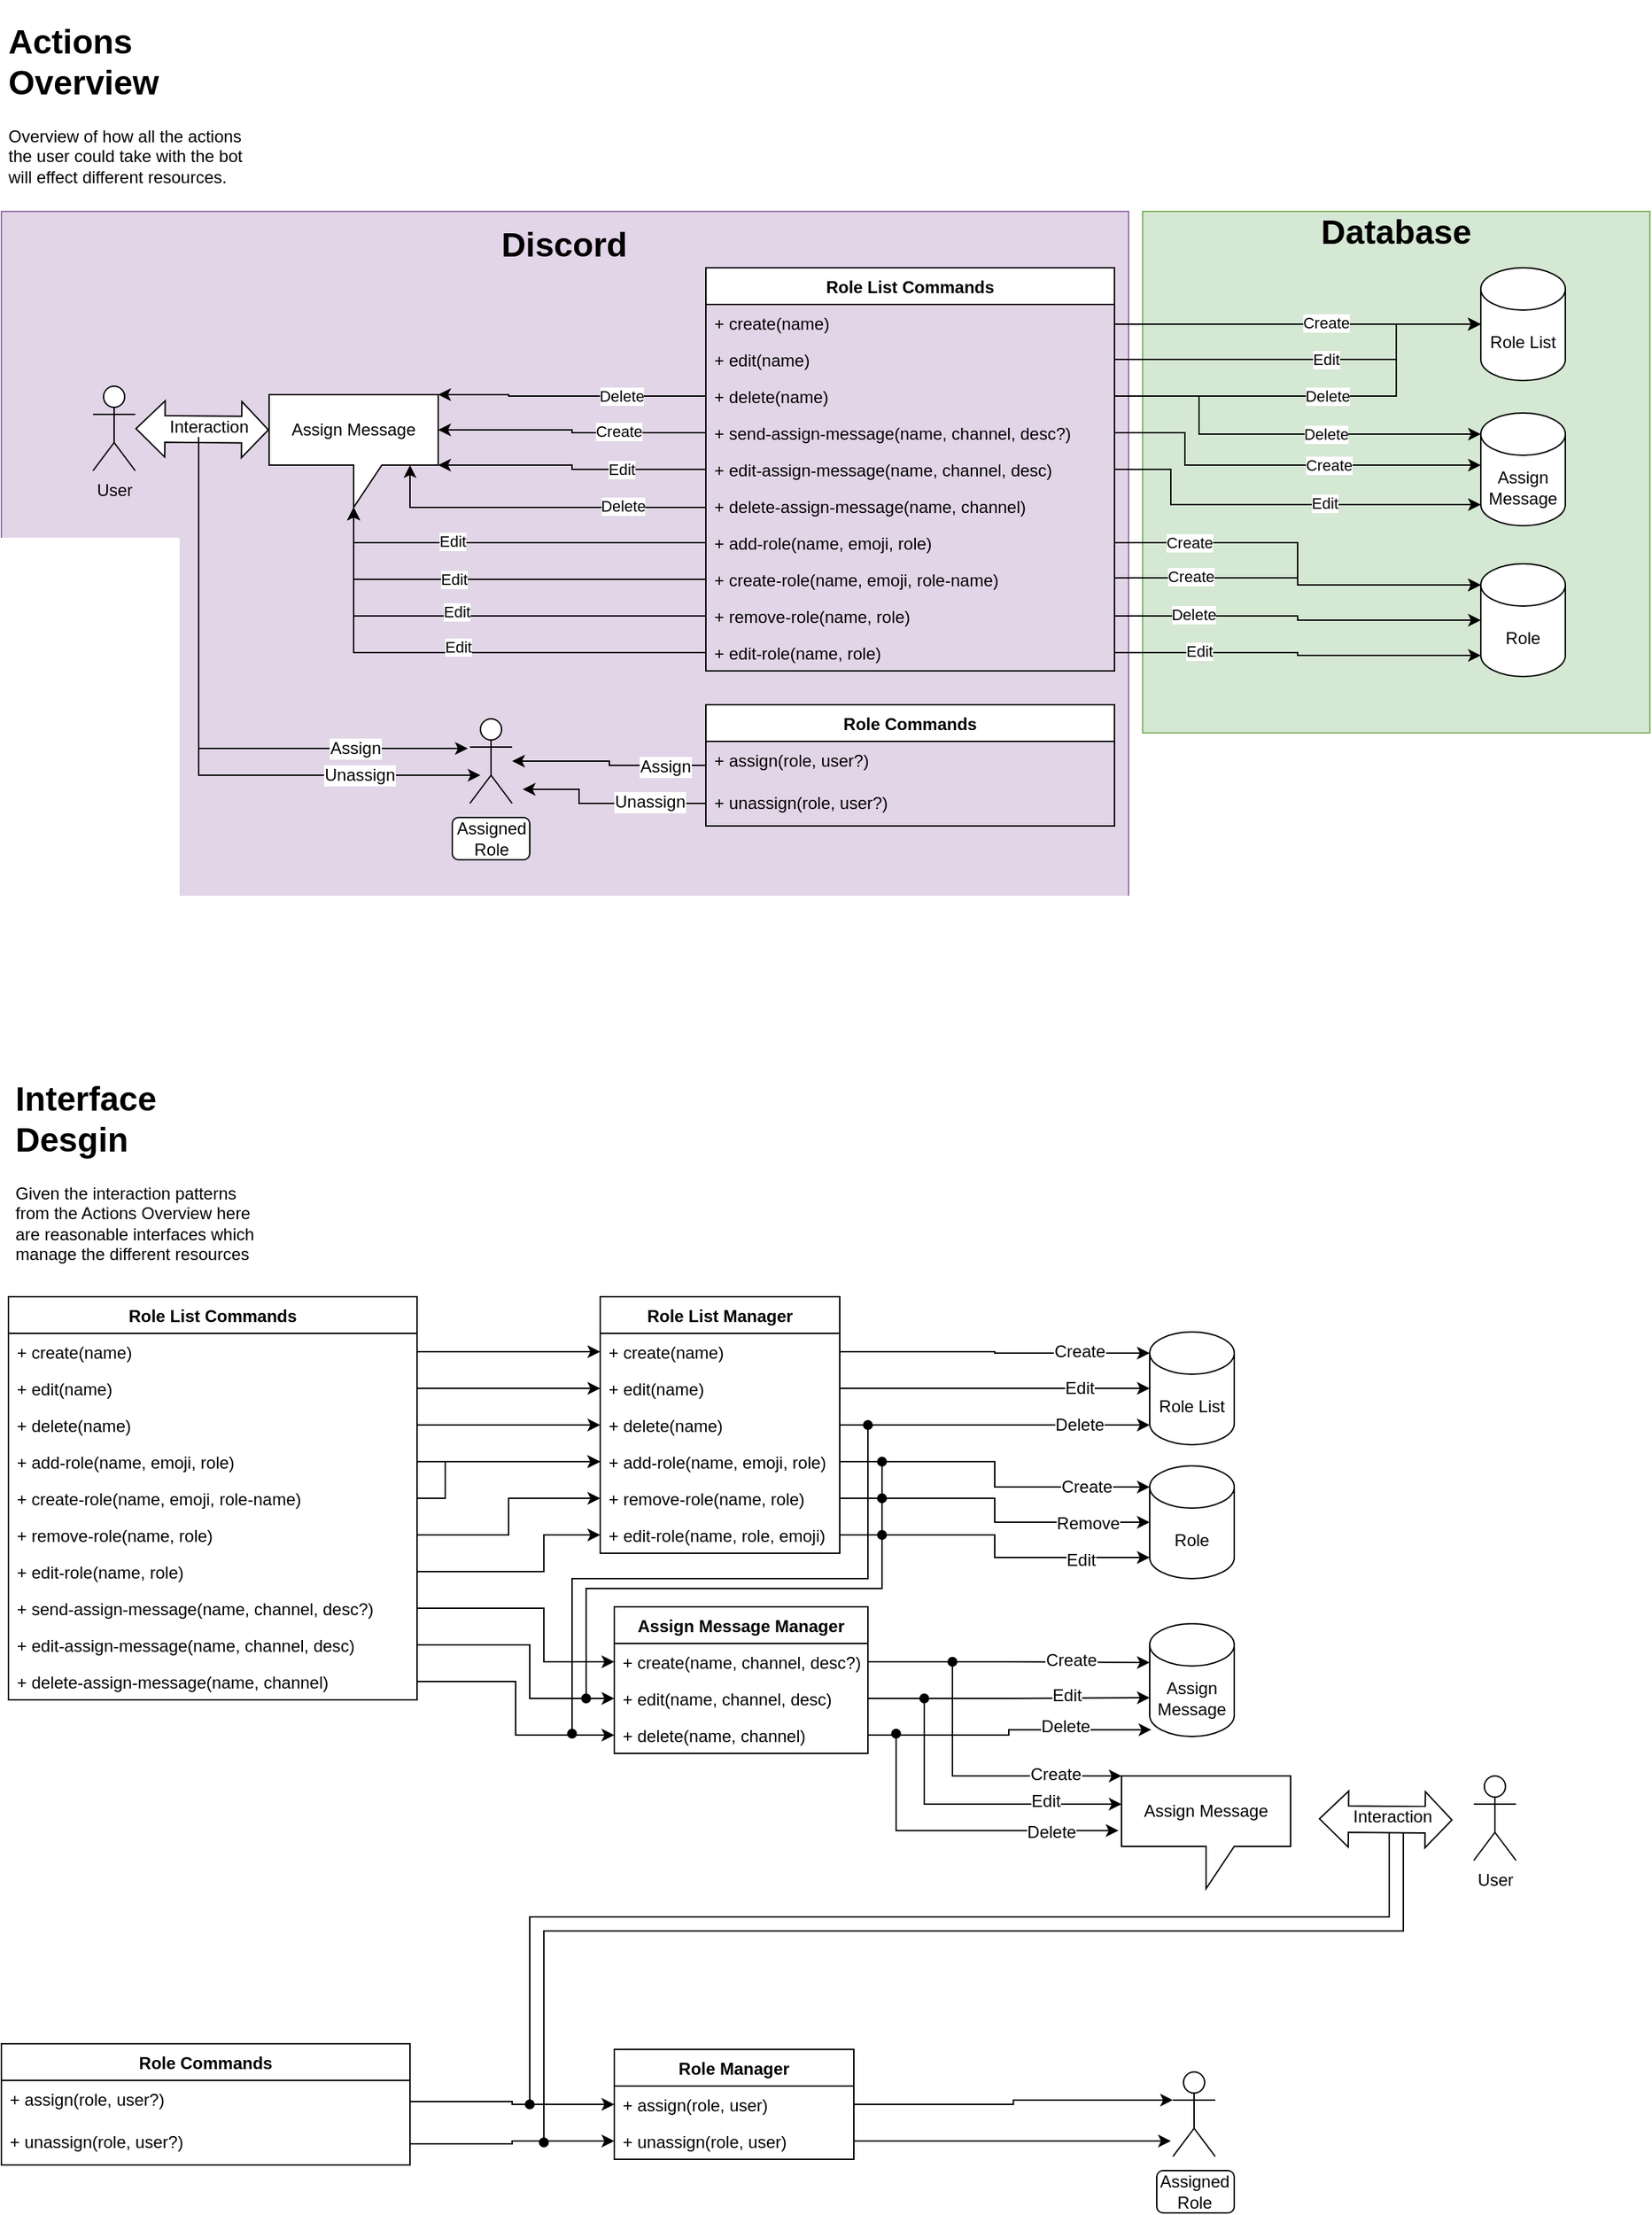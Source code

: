 <mxfile version="20.2.3" type="device"><diagram id="IXCBbU451nt1URMcGgM3" name="Page-1"><mxGraphModel dx="4022" dy="1711" grid="1" gridSize="10" guides="1" tooltips="1" connect="1" arrows="1" fold="1" page="1" pageScale="1" pageWidth="850" pageHeight="1100" math="0" shadow="0"><root><mxCell id="0"/><mxCell id="1" parent="0"/><mxCell id="54Q8mMciVxl66qFxXe4z-66" value="" style="rounded=0;whiteSpace=wrap;html=1;fillColor=#e1d5e7;strokeColor=#9673a6;connectable=0;allowArrows=0;editable=0;" vertex="1" parent="1"><mxGeometry x="-470" y="440" width="800" height="500" as="geometry"/></mxCell><mxCell id="54Q8mMciVxl66qFxXe4z-69" value="" style="group" vertex="1" connectable="0" parent="1"><mxGeometry x="340" y="440" width="360" height="370" as="geometry"/></mxCell><mxCell id="54Q8mMciVxl66qFxXe4z-70" value="" style="rounded=0;whiteSpace=wrap;html=1;fillColor=#d5e8d4;strokeColor=#82b366;" vertex="1" parent="54Q8mMciVxl66qFxXe4z-69"><mxGeometry width="360" height="370" as="geometry"/></mxCell><mxCell id="54Q8mMciVxl66qFxXe4z-71" value="Database" style="text;html=1;strokeColor=none;fillColor=none;align=center;verticalAlign=middle;whiteSpace=wrap;rounded=0;fontStyle=1;fontSize=24;" vertex="1" parent="54Q8mMciVxl66qFxXe4z-69"><mxGeometry x="150" width="60" height="29.211" as="geometry"/></mxCell><mxCell id="54Q8mMciVxl66qFxXe4z-2" value="Role List Commands" style="swimlane;fontStyle=1;align=center;verticalAlign=top;childLayout=stackLayout;horizontal=1;startSize=26;horizontalStack=0;resizeParent=1;resizeParentMax=0;resizeLast=0;collapsible=1;marginBottom=0;" vertex="1" parent="1"><mxGeometry x="30" y="480" width="290" height="286" as="geometry"><mxRectangle x="170" y="490" width="90" height="30" as="alternateBounds"/></mxGeometry></mxCell><mxCell id="54Q8mMciVxl66qFxXe4z-5" value="+ create(name)" style="text;strokeColor=none;fillColor=none;align=left;verticalAlign=top;spacingLeft=4;spacingRight=4;overflow=hidden;rotatable=0;points=[[0,0.5],[1,0.5]];portConstraint=eastwest;" vertex="1" parent="54Q8mMciVxl66qFxXe4z-2"><mxGeometry y="26" width="290" height="26" as="geometry"/></mxCell><mxCell id="54Q8mMciVxl66qFxXe4z-6" value="+ edit(name)" style="text;strokeColor=none;fillColor=none;align=left;verticalAlign=top;spacingLeft=4;spacingRight=4;overflow=hidden;rotatable=0;points=[[0,0.5],[1,0.5]];portConstraint=eastwest;" vertex="1" parent="54Q8mMciVxl66qFxXe4z-2"><mxGeometry y="52" width="290" height="26" as="geometry"/></mxCell><mxCell id="54Q8mMciVxl66qFxXe4z-7" value="+ delete(name)" style="text;strokeColor=none;fillColor=none;align=left;verticalAlign=top;spacingLeft=4;spacingRight=4;overflow=hidden;rotatable=0;points=[[0,0.5],[1,0.5]];portConstraint=eastwest;" vertex="1" parent="54Q8mMciVxl66qFxXe4z-2"><mxGeometry y="78" width="290" height="26" as="geometry"/></mxCell><mxCell id="54Q8mMciVxl66qFxXe4z-8" value="+ send-assign-message(name, channel, desc?)" style="text;strokeColor=none;fillColor=none;align=left;verticalAlign=top;spacingLeft=4;spacingRight=4;overflow=hidden;rotatable=0;points=[[0,0.5],[1,0.5]];portConstraint=eastwest;" vertex="1" parent="54Q8mMciVxl66qFxXe4z-2"><mxGeometry y="104" width="290" height="26" as="geometry"/></mxCell><mxCell id="54Q8mMciVxl66qFxXe4z-9" value="+ edit-assign-message(name, channel, desc)" style="text;strokeColor=none;fillColor=none;align=left;verticalAlign=top;spacingLeft=4;spacingRight=4;overflow=hidden;rotatable=0;points=[[0,0.5],[1,0.5]];portConstraint=eastwest;" vertex="1" parent="54Q8mMciVxl66qFxXe4z-2"><mxGeometry y="130" width="290" height="26" as="geometry"/></mxCell><mxCell id="54Q8mMciVxl66qFxXe4z-10" value="+ delete-assign-message(name, channel)" style="text;strokeColor=none;fillColor=none;align=left;verticalAlign=top;spacingLeft=4;spacingRight=4;overflow=hidden;rotatable=0;points=[[0,0.5],[1,0.5]];portConstraint=eastwest;" vertex="1" parent="54Q8mMciVxl66qFxXe4z-2"><mxGeometry y="156" width="290" height="26" as="geometry"/></mxCell><mxCell id="54Q8mMciVxl66qFxXe4z-11" value="+ add-role(name, emoji, role)" style="text;strokeColor=none;fillColor=none;align=left;verticalAlign=top;spacingLeft=4;spacingRight=4;overflow=hidden;rotatable=0;points=[[0,0.5],[1,0.5]];portConstraint=eastwest;" vertex="1" parent="54Q8mMciVxl66qFxXe4z-2"><mxGeometry y="182" width="290" height="26" as="geometry"/></mxCell><mxCell id="54Q8mMciVxl66qFxXe4z-12" value="+ create-role(name, emoji, role-name)" style="text;strokeColor=none;fillColor=none;align=left;verticalAlign=top;spacingLeft=4;spacingRight=4;overflow=hidden;rotatable=0;points=[[0,0.5],[1,0.5]];portConstraint=eastwest;" vertex="1" parent="54Q8mMciVxl66qFxXe4z-2"><mxGeometry y="208" width="290" height="26" as="geometry"/></mxCell><mxCell id="54Q8mMciVxl66qFxXe4z-13" value="+ remove-role(name, role)" style="text;strokeColor=none;fillColor=none;align=left;verticalAlign=top;spacingLeft=4;spacingRight=4;overflow=hidden;rotatable=0;points=[[0,0.5],[1,0.5]];portConstraint=eastwest;" vertex="1" parent="54Q8mMciVxl66qFxXe4z-2"><mxGeometry y="234" width="290" height="26" as="geometry"/></mxCell><mxCell id="54Q8mMciVxl66qFxXe4z-14" value="+ edit-role(name, role)" style="text;strokeColor=none;fillColor=none;align=left;verticalAlign=top;spacingLeft=4;spacingRight=4;overflow=hidden;rotatable=0;points=[[0,0.5],[1,0.5]];portConstraint=eastwest;" vertex="1" parent="54Q8mMciVxl66qFxXe4z-2"><mxGeometry y="260" width="290" height="26" as="geometry"/></mxCell><mxCell id="54Q8mMciVxl66qFxXe4z-15" style="rounded=0;orthogonalLoop=1;jettySize=auto;html=1;entryX=0;entryY=0.5;entryDx=0;entryDy=0;edgeStyle=elbowEdgeStyle;entryPerimeter=0;" edge="1" parent="1" source="54Q8mMciVxl66qFxXe4z-5" target="54Q8mMciVxl66qFxXe4z-19"><mxGeometry relative="1" as="geometry"><mxPoint x="590" y="525" as="targetPoint"/><Array as="points"><mxPoint x="450" y="520"/></Array></mxGeometry></mxCell><mxCell id="54Q8mMciVxl66qFxXe4z-16" value="Create" style="edgeLabel;html=1;align=center;verticalAlign=middle;resizable=0;points=[];" vertex="1" connectable="0" parent="54Q8mMciVxl66qFxXe4z-15"><mxGeometry x="0.159" y="-1" relative="1" as="geometry"><mxPoint x="-1" y="-2" as="offset"/></mxGeometry></mxCell><mxCell id="54Q8mMciVxl66qFxXe4z-17" style="edgeStyle=elbowEdgeStyle;rounded=0;orthogonalLoop=1;jettySize=auto;html=1;entryX=0;entryY=0.5;entryDx=0;entryDy=0;entryPerimeter=0;" edge="1" parent="1" source="54Q8mMciVxl66qFxXe4z-6" target="54Q8mMciVxl66qFxXe4z-19"><mxGeometry relative="1" as="geometry"><mxPoint x="590" y="525" as="targetPoint"/><Array as="points"><mxPoint x="520" y="530"/></Array></mxGeometry></mxCell><mxCell id="54Q8mMciVxl66qFxXe4z-18" value="Edit" style="edgeLabel;html=1;align=center;verticalAlign=middle;resizable=0;points=[];" vertex="1" connectable="0" parent="54Q8mMciVxl66qFxXe4z-17"><mxGeometry x="-0.036" y="3" relative="1" as="geometry"><mxPoint x="12" y="3" as="offset"/></mxGeometry></mxCell><mxCell id="54Q8mMciVxl66qFxXe4z-19" value="Role List" style="shape=cylinder3;whiteSpace=wrap;html=1;boundedLbl=1;backgroundOutline=1;size=15;" vertex="1" parent="1"><mxGeometry x="580" y="480" width="60" height="80" as="geometry"/></mxCell><mxCell id="54Q8mMciVxl66qFxXe4z-20" style="edgeStyle=elbowEdgeStyle;rounded=0;orthogonalLoop=1;jettySize=auto;html=1;entryX=0;entryY=0.5;entryDx=0;entryDy=0;entryPerimeter=0;" edge="1" parent="1" source="54Q8mMciVxl66qFxXe4z-7" target="54Q8mMciVxl66qFxXe4z-19"><mxGeometry relative="1" as="geometry"><Array as="points"><mxPoint x="520" y="550"/></Array></mxGeometry></mxCell><mxCell id="54Q8mMciVxl66qFxXe4z-22" value="Assign Message" style="shape=callout;whiteSpace=wrap;html=1;perimeter=calloutPerimeter;" vertex="1" parent="1"><mxGeometry x="-280" y="570" width="120" height="80" as="geometry"/></mxCell><mxCell id="54Q8mMciVxl66qFxXe4z-23" value="Assign Message" style="shape=cylinder3;whiteSpace=wrap;html=1;boundedLbl=1;backgroundOutline=1;size=15;" vertex="1" parent="1"><mxGeometry x="580" y="583" width="60" height="80" as="geometry"/></mxCell><mxCell id="54Q8mMciVxl66qFxXe4z-31" style="edgeStyle=elbowEdgeStyle;rounded=0;orthogonalLoop=1;jettySize=auto;html=1;entryX=0;entryY=0;entryDx=0;entryDy=15;entryPerimeter=0;" edge="1" parent="1" source="54Q8mMciVxl66qFxXe4z-7" target="54Q8mMciVxl66qFxXe4z-23"><mxGeometry relative="1" as="geometry"><mxPoint x="480" y="620" as="targetPoint"/><Array as="points"><mxPoint x="380" y="610"/><mxPoint x="380" y="590"/></Array></mxGeometry></mxCell><mxCell id="54Q8mMciVxl66qFxXe4z-36" value="Delete" style="edgeLabel;html=1;align=center;verticalAlign=middle;resizable=0;points=[];" vertex="1" connectable="0" parent="54Q8mMciVxl66qFxXe4z-31"><mxGeometry x="-0.628" y="1" relative="1" as="geometry"><mxPoint x="97" y="1" as="offset"/></mxGeometry></mxCell><mxCell id="54Q8mMciVxl66qFxXe4z-37" value="Delete" style="edgeLabel;html=1;align=center;verticalAlign=middle;resizable=0;points=[];" vertex="1" connectable="0" parent="54Q8mMciVxl66qFxXe4z-31"><mxGeometry x="0.316" relative="1" as="geometry"><mxPoint x="-12" as="offset"/></mxGeometry></mxCell><mxCell id="54Q8mMciVxl66qFxXe4z-34" style="edgeStyle=elbowEdgeStyle;rounded=0;orthogonalLoop=1;jettySize=auto;html=1;entryX=1;entryY=0;entryDx=0;entryDy=0;entryPerimeter=0;" edge="1" parent="1" source="54Q8mMciVxl66qFxXe4z-7" target="54Q8mMciVxl66qFxXe4z-22"><mxGeometry relative="1" as="geometry"><Array as="points"><mxPoint x="-110" y="571"/></Array></mxGeometry></mxCell><mxCell id="54Q8mMciVxl66qFxXe4z-35" value="Delete" style="edgeLabel;html=1;align=center;verticalAlign=middle;resizable=0;points=[];" vertex="1" connectable="0" parent="54Q8mMciVxl66qFxXe4z-34"><mxGeometry x="-0.489" y="1" relative="1" as="geometry"><mxPoint x="-11" y="-1" as="offset"/></mxGeometry></mxCell><mxCell id="54Q8mMciVxl66qFxXe4z-38" style="edgeStyle=elbowEdgeStyle;rounded=0;orthogonalLoop=1;jettySize=auto;html=1;" edge="1" parent="1" source="54Q8mMciVxl66qFxXe4z-8" target="54Q8mMciVxl66qFxXe4z-23"><mxGeometry relative="1" as="geometry"><Array as="points"><mxPoint x="370" y="620"/><mxPoint x="350" y="623"/><mxPoint x="350" y="630"/><mxPoint x="470" y="600"/></Array></mxGeometry></mxCell><mxCell id="54Q8mMciVxl66qFxXe4z-39" value="Create" style="edgeLabel;html=1;align=center;verticalAlign=middle;resizable=0;points=[];" vertex="1" connectable="0" parent="54Q8mMciVxl66qFxXe4z-38"><mxGeometry x="0.238" relative="1" as="geometry"><mxPoint as="offset"/></mxGeometry></mxCell><mxCell id="54Q8mMciVxl66qFxXe4z-40" style="edgeStyle=elbowEdgeStyle;rounded=0;orthogonalLoop=1;jettySize=auto;html=1;entryX=0;entryY=0;entryDx=120;entryDy=25;entryPerimeter=0;" edge="1" parent="1" source="54Q8mMciVxl66qFxXe4z-8" target="54Q8mMciVxl66qFxXe4z-22"><mxGeometry relative="1" as="geometry"/></mxCell><mxCell id="54Q8mMciVxl66qFxXe4z-41" value="Create" style="edgeLabel;html=1;align=center;verticalAlign=middle;resizable=0;points=[];" vertex="1" connectable="0" parent="54Q8mMciVxl66qFxXe4z-40"><mxGeometry x="-0.356" y="-1" relative="1" as="geometry"><mxPoint as="offset"/></mxGeometry></mxCell><mxCell id="54Q8mMciVxl66qFxXe4z-42" style="edgeStyle=elbowEdgeStyle;rounded=0;orthogonalLoop=1;jettySize=auto;html=1;entryX=0;entryY=0;entryDx=120;entryDy=50;entryPerimeter=0;" edge="1" parent="1" source="54Q8mMciVxl66qFxXe4z-9" target="54Q8mMciVxl66qFxXe4z-22"><mxGeometry relative="1" as="geometry"/></mxCell><mxCell id="54Q8mMciVxl66qFxXe4z-43" value="Edit" style="edgeLabel;html=1;align=center;verticalAlign=middle;resizable=0;points=[];" vertex="1" connectable="0" parent="54Q8mMciVxl66qFxXe4z-42"><mxGeometry x="-0.377" relative="1" as="geometry"><mxPoint as="offset"/></mxGeometry></mxCell><mxCell id="54Q8mMciVxl66qFxXe4z-44" style="edgeStyle=elbowEdgeStyle;rounded=0;orthogonalLoop=1;jettySize=auto;html=1;entryX=0;entryY=1;entryDx=0;entryDy=-15;entryPerimeter=0;" edge="1" parent="1" source="54Q8mMciVxl66qFxXe4z-9" target="54Q8mMciVxl66qFxXe4z-23"><mxGeometry relative="1" as="geometry"><Array as="points"><mxPoint x="360" y="650"/><mxPoint x="340" y="640"/></Array></mxGeometry></mxCell><mxCell id="54Q8mMciVxl66qFxXe4z-45" value="Edit" style="edgeLabel;html=1;align=center;verticalAlign=middle;resizable=0;points=[];" vertex="1" connectable="0" parent="54Q8mMciVxl66qFxXe4z-44"><mxGeometry x="0.221" y="1" relative="1" as="geometry"><mxPoint as="offset"/></mxGeometry></mxCell><mxCell id="54Q8mMciVxl66qFxXe4z-46" style="edgeStyle=elbowEdgeStyle;rounded=0;orthogonalLoop=1;jettySize=auto;html=1;" edge="1" parent="1" source="54Q8mMciVxl66qFxXe4z-10"><mxGeometry relative="1" as="geometry"><mxPoint x="-180" y="620" as="targetPoint"/><Array as="points"><mxPoint x="-180" y="650"/><mxPoint x="-180" y="640"/></Array></mxGeometry></mxCell><mxCell id="54Q8mMciVxl66qFxXe4z-47" value="Delete" style="edgeLabel;html=1;align=center;verticalAlign=middle;resizable=0;points=[];" vertex="1" connectable="0" parent="54Q8mMciVxl66qFxXe4z-46"><mxGeometry x="-0.088" y="1" relative="1" as="geometry"><mxPoint x="50" y="-2" as="offset"/></mxGeometry></mxCell><mxCell id="54Q8mMciVxl66qFxXe4z-48" value="Role" style="shape=cylinder3;whiteSpace=wrap;html=1;boundedLbl=1;backgroundOutline=1;size=15;" vertex="1" parent="1"><mxGeometry x="580" y="690" width="60" height="80" as="geometry"/></mxCell><mxCell id="54Q8mMciVxl66qFxXe4z-49" style="edgeStyle=elbowEdgeStyle;rounded=0;orthogonalLoop=1;jettySize=auto;html=1;entryX=0;entryY=0;entryDx=0;entryDy=15;entryPerimeter=0;" edge="1" parent="1" source="54Q8mMciVxl66qFxXe4z-11" target="54Q8mMciVxl66qFxXe4z-48"><mxGeometry relative="1" as="geometry"/></mxCell><mxCell id="54Q8mMciVxl66qFxXe4z-54" value="Create" style="edgeLabel;html=1;align=center;verticalAlign=middle;resizable=0;points=[];" vertex="1" connectable="0" parent="54Q8mMciVxl66qFxXe4z-49"><mxGeometry x="-0.634" relative="1" as="geometry"><mxPoint as="offset"/></mxGeometry></mxCell><mxCell id="54Q8mMciVxl66qFxXe4z-51" style="edgeStyle=elbowEdgeStyle;rounded=0;orthogonalLoop=1;jettySize=auto;html=1;entryX=0;entryY=0;entryDx=60;entryDy=80;entryPerimeter=0;" edge="1" parent="1" source="54Q8mMciVxl66qFxXe4z-11" target="54Q8mMciVxl66qFxXe4z-22"><mxGeometry relative="1" as="geometry"><Array as="points"><mxPoint x="-220" y="675"/></Array></mxGeometry></mxCell><mxCell id="54Q8mMciVxl66qFxXe4z-52" value="Edit" style="edgeLabel;html=1;align=center;verticalAlign=middle;resizable=0;points=[];" vertex="1" connectable="0" parent="54Q8mMciVxl66qFxXe4z-51"><mxGeometry x="-0.498" y="-1" relative="1" as="geometry"><mxPoint x="-111" as="offset"/></mxGeometry></mxCell><mxCell id="54Q8mMciVxl66qFxXe4z-53" style="edgeStyle=elbowEdgeStyle;rounded=0;orthogonalLoop=1;jettySize=auto;html=1;entryX=0;entryY=0;entryDx=0;entryDy=15;entryPerimeter=0;" edge="1" parent="1" source="54Q8mMciVxl66qFxXe4z-12" target="54Q8mMciVxl66qFxXe4z-48"><mxGeometry relative="1" as="geometry"><Array as="points"><mxPoint x="450" y="700"/><mxPoint x="470" y="705"/></Array></mxGeometry></mxCell><mxCell id="54Q8mMciVxl66qFxXe4z-55" value="Create" style="edgeLabel;html=1;align=center;verticalAlign=middle;resizable=0;points=[];" vertex="1" connectable="0" parent="54Q8mMciVxl66qFxXe4z-53"><mxGeometry x="-0.593" y="1" relative="1" as="geometry"><mxPoint as="offset"/></mxGeometry></mxCell><mxCell id="54Q8mMciVxl66qFxXe4z-56" style="edgeStyle=elbowEdgeStyle;rounded=0;orthogonalLoop=1;jettySize=auto;html=1;" edge="1" parent="1" source="54Q8mMciVxl66qFxXe4z-12"><mxGeometry relative="1" as="geometry"><mxPoint x="-220" y="650" as="targetPoint"/><Array as="points"><mxPoint x="-220" y="680"/></Array></mxGeometry></mxCell><mxCell id="54Q8mMciVxl66qFxXe4z-57" value="Edit" style="edgeLabel;html=1;align=center;verticalAlign=middle;resizable=0;points=[];" vertex="1" connectable="0" parent="54Q8mMciVxl66qFxXe4z-56"><mxGeometry x="0.189" relative="1" as="geometry"><mxPoint as="offset"/></mxGeometry></mxCell><mxCell id="54Q8mMciVxl66qFxXe4z-58" style="edgeStyle=elbowEdgeStyle;rounded=0;orthogonalLoop=1;jettySize=auto;html=1;" edge="1" parent="1" source="54Q8mMciVxl66qFxXe4z-13"><mxGeometry relative="1" as="geometry"><mxPoint x="-220" y="650" as="targetPoint"/><Array as="points"><mxPoint x="-220" y="690"/></Array></mxGeometry></mxCell><mxCell id="54Q8mMciVxl66qFxXe4z-59" value="Edit" style="edgeLabel;html=1;align=center;verticalAlign=middle;resizable=0;points=[];" vertex="1" connectable="0" parent="54Q8mMciVxl66qFxXe4z-58"><mxGeometry x="0.083" y="-3" relative="1" as="geometry"><mxPoint as="offset"/></mxGeometry></mxCell><mxCell id="54Q8mMciVxl66qFxXe4z-60" style="edgeStyle=elbowEdgeStyle;rounded=0;orthogonalLoop=1;jettySize=auto;html=1;" edge="1" parent="1" source="54Q8mMciVxl66qFxXe4z-13" target="54Q8mMciVxl66qFxXe4z-48"><mxGeometry relative="1" as="geometry"/></mxCell><mxCell id="54Q8mMciVxl66qFxXe4z-61" value="Delete" style="edgeLabel;html=1;align=center;verticalAlign=middle;resizable=0;points=[];" vertex="1" connectable="0" parent="54Q8mMciVxl66qFxXe4z-60"><mxGeometry x="-0.574" y="1" relative="1" as="geometry"><mxPoint as="offset"/></mxGeometry></mxCell><mxCell id="54Q8mMciVxl66qFxXe4z-62" style="edgeStyle=elbowEdgeStyle;rounded=0;orthogonalLoop=1;jettySize=auto;html=1;entryX=0;entryY=1;entryDx=0;entryDy=-15;entryPerimeter=0;" edge="1" parent="1" source="54Q8mMciVxl66qFxXe4z-14" target="54Q8mMciVxl66qFxXe4z-48"><mxGeometry relative="1" as="geometry"/></mxCell><mxCell id="54Q8mMciVxl66qFxXe4z-63" value="Edit" style="edgeLabel;html=1;align=center;verticalAlign=middle;resizable=0;points=[];" vertex="1" connectable="0" parent="54Q8mMciVxl66qFxXe4z-62"><mxGeometry x="-0.542" y="1" relative="1" as="geometry"><mxPoint as="offset"/></mxGeometry></mxCell><mxCell id="54Q8mMciVxl66qFxXe4z-64" style="edgeStyle=elbowEdgeStyle;rounded=0;orthogonalLoop=1;jettySize=auto;html=1;entryX=0;entryY=0;entryDx=60;entryDy=80;entryPerimeter=0;" edge="1" parent="1" source="54Q8mMciVxl66qFxXe4z-14" target="54Q8mMciVxl66qFxXe4z-22"><mxGeometry relative="1" as="geometry"><Array as="points"><mxPoint x="-220" y="710"/></Array></mxGeometry></mxCell><mxCell id="54Q8mMciVxl66qFxXe4z-65" value="Edit" style="edgeLabel;html=1;align=center;verticalAlign=middle;resizable=0;points=[];" vertex="1" connectable="0" parent="54Q8mMciVxl66qFxXe4z-64"><mxGeometry x="-0.003" y="-4" relative="1" as="geometry"><mxPoint as="offset"/></mxGeometry></mxCell><mxCell id="54Q8mMciVxl66qFxXe4z-76" value="" style="group" vertex="1" connectable="0" parent="1"><mxGeometry x="-160" y="790" width="55" height="100" as="geometry"/></mxCell><mxCell id="54Q8mMciVxl66qFxXe4z-72" value="" style="shape=umlActor;verticalLabelPosition=bottom;verticalAlign=top;html=1;outlineConnect=0;fontSize=24;" vertex="1" parent="54Q8mMciVxl66qFxXe4z-76"><mxGeometry x="22.5" y="10" width="30" height="60" as="geometry"/></mxCell><mxCell id="54Q8mMciVxl66qFxXe4z-75" value="" style="group" vertex="1" connectable="0" parent="54Q8mMciVxl66qFxXe4z-76"><mxGeometry x="10" y="80" width="55" height="30" as="geometry"/></mxCell><mxCell id="54Q8mMciVxl66qFxXe4z-73" value="" style="rounded=1;whiteSpace=wrap;html=1;fontSize=24;" vertex="1" parent="54Q8mMciVxl66qFxXe4z-75"><mxGeometry width="55" height="30" as="geometry"/></mxCell><mxCell id="54Q8mMciVxl66qFxXe4z-74" value="Assigned Role" style="text;html=1;strokeColor=none;fillColor=none;align=center;verticalAlign=middle;whiteSpace=wrap;rounded=0;fontSize=12;" vertex="1" parent="54Q8mMciVxl66qFxXe4z-75"><mxGeometry x="2.5" y="7.5" width="50" height="15" as="geometry"/></mxCell><mxCell id="54Q8mMciVxl66qFxXe4z-90" style="edgeStyle=elbowEdgeStyle;rounded=0;orthogonalLoop=1;jettySize=auto;html=1;fontSize=12;" edge="1" parent="1" source="54Q8mMciVxl66qFxXe4z-79" target="54Q8mMciVxl66qFxXe4z-72"><mxGeometry relative="1" as="geometry"/></mxCell><mxCell id="54Q8mMciVxl66qFxXe4z-91" value="Assign" style="edgeLabel;html=1;align=center;verticalAlign=middle;resizable=0;points=[];fontSize=12;" vertex="1" connectable="0" parent="54Q8mMciVxl66qFxXe4z-90"><mxGeometry x="-0.577" y="1" relative="1" as="geometry"><mxPoint as="offset"/></mxGeometry></mxCell><mxCell id="54Q8mMciVxl66qFxXe4z-92" style="edgeStyle=elbowEdgeStyle;rounded=0;orthogonalLoop=1;jettySize=auto;html=1;fontSize=12;" edge="1" parent="1" source="54Q8mMciVxl66qFxXe4z-81"><mxGeometry relative="1" as="geometry"><mxPoint x="-100" y="850" as="targetPoint"/><Array as="points"><mxPoint x="-60" y="860"/></Array></mxGeometry></mxCell><mxCell id="54Q8mMciVxl66qFxXe4z-93" value="Unassign" style="edgeLabel;html=1;align=center;verticalAlign=middle;resizable=0;points=[];fontSize=12;" vertex="1" connectable="0" parent="54Q8mMciVxl66qFxXe4z-92"><mxGeometry x="-0.422" y="-1" relative="1" as="geometry"><mxPoint as="offset"/></mxGeometry></mxCell><mxCell id="54Q8mMciVxl66qFxXe4z-67" value="Discord" style="text;html=1;strokeColor=none;fillColor=none;align=center;verticalAlign=middle;whiteSpace=wrap;rounded=0;fontStyle=1;fontSize=24;" vertex="1" parent="1"><mxGeometry x="-126.667" y="440" width="113.333" height="47.368" as="geometry"/></mxCell><mxCell id="54Q8mMciVxl66qFxXe4z-79" value="Role Commands" style="swimlane;fontStyle=1;align=center;verticalAlign=top;childLayout=stackLayout;horizontal=1;startSize=26;horizontalStack=0;resizeParent=1;resizeParentMax=0;resizeLast=0;collapsible=1;marginBottom=0;" vertex="1" parent="1"><mxGeometry x="30" y="789.996" width="290" height="86" as="geometry"><mxRectangle x="170" y="490" width="90" height="30" as="alternateBounds"/></mxGeometry></mxCell><mxCell id="54Q8mMciVxl66qFxXe4z-80" value="+ assign(role, user?)" style="text;strokeColor=none;fillColor=none;align=left;verticalAlign=top;spacingLeft=4;spacingRight=4;overflow=hidden;rotatable=0;points=[[0,0.5],[1,0.5]];portConstraint=eastwest;" vertex="1" parent="54Q8mMciVxl66qFxXe4z-79"><mxGeometry y="26" width="290" height="30.0" as="geometry"/></mxCell><mxCell id="54Q8mMciVxl66qFxXe4z-81" value="+ unassign(role, user?)" style="text;strokeColor=none;fillColor=none;align=left;verticalAlign=top;spacingLeft=4;spacingRight=4;overflow=hidden;rotatable=0;points=[[0,0.5],[1,0.5]];portConstraint=eastwest;" vertex="1" parent="54Q8mMciVxl66qFxXe4z-79"><mxGeometry y="56" width="290" height="30.0" as="geometry"/></mxCell><mxCell id="54Q8mMciVxl66qFxXe4z-98" value="User" style="shape=umlActor;verticalLabelPosition=bottom;verticalAlign=top;html=1;outlineConnect=0;fontSize=12;" vertex="1" parent="1"><mxGeometry x="-405" y="564" width="30" height="60" as="geometry"/></mxCell><mxCell id="54Q8mMciVxl66qFxXe4z-99" value="" style="shape=flexArrow;endArrow=classic;startArrow=classic;html=1;rounded=0;fontSize=12;entryX=0;entryY=0;entryDx=0;entryDy=25;entryPerimeter=0;fillColor=default;width=18.8;startSize=6.524;" edge="1" parent="1" source="54Q8mMciVxl66qFxXe4z-98" target="54Q8mMciVxl66qFxXe4z-22"><mxGeometry width="100" height="100" relative="1" as="geometry"><mxPoint x="-170" y="740" as="sourcePoint"/><mxPoint x="-70" y="640" as="targetPoint"/></mxGeometry></mxCell><mxCell id="54Q8mMciVxl66qFxXe4z-100" value="Interaction" style="edgeLabel;html=1;align=center;verticalAlign=middle;resizable=0;points=[];fontSize=12;" vertex="1" connectable="0" parent="54Q8mMciVxl66qFxXe4z-99"><mxGeometry x="-0.245" relative="1" as="geometry"><mxPoint x="16" y="-2" as="offset"/></mxGeometry></mxCell><mxCell id="54Q8mMciVxl66qFxXe4z-101" value="" style="endArrow=classic;html=1;rounded=0;fontSize=12;fillColor=default;edgeStyle=orthogonalEdgeStyle;" edge="1" parent="1"><mxGeometry width="50" height="50" relative="1" as="geometry"><mxPoint x="-330" y="603" as="sourcePoint"/><mxPoint x="-139" y="821" as="targetPoint"/><Array as="points"><mxPoint x="-330" y="821"/></Array></mxGeometry></mxCell><mxCell id="54Q8mMciVxl66qFxXe4z-102" value="Assign" style="edgeLabel;html=1;align=center;verticalAlign=middle;resizable=0;points=[];fontSize=12;" vertex="1" connectable="0" parent="54Q8mMciVxl66qFxXe4z-101"><mxGeometry x="0.607" relative="1" as="geometry"><mxPoint as="offset"/></mxGeometry></mxCell><mxCell id="54Q8mMciVxl66qFxXe4z-103" value="" style="endArrow=classic;html=1;rounded=0;fontSize=12;fillColor=default;edgeStyle=orthogonalEdgeStyle;" edge="1" parent="1"><mxGeometry width="50" height="50" relative="1" as="geometry"><mxPoint x="-330" y="600" as="sourcePoint"/><mxPoint x="-130" y="840" as="targetPoint"/><Array as="points"><mxPoint x="-330" y="840"/><mxPoint x="-139" y="840"/></Array></mxGeometry></mxCell><mxCell id="54Q8mMciVxl66qFxXe4z-104" value="Unassign" style="edgeLabel;html=1;align=center;verticalAlign=middle;resizable=0;points=[];fontSize=12;" vertex="1" connectable="0" parent="54Q8mMciVxl66qFxXe4z-103"><mxGeometry x="0.607" relative="1" as="geometry"><mxPoint as="offset"/></mxGeometry></mxCell><mxCell id="54Q8mMciVxl66qFxXe4z-105" value="Role List Manager" style="swimlane;fontStyle=1;align=center;verticalAlign=top;childLayout=stackLayout;horizontal=1;startSize=26;horizontalStack=0;resizeParent=1;resizeParentMax=0;resizeLast=0;collapsible=1;marginBottom=0;fontSize=12;" vertex="1" parent="1"><mxGeometry x="-45" y="1210" width="170" height="182" as="geometry"/></mxCell><mxCell id="54Q8mMciVxl66qFxXe4z-108" value="+ create(name)" style="text;strokeColor=none;fillColor=none;align=left;verticalAlign=top;spacingLeft=4;spacingRight=4;overflow=hidden;rotatable=0;points=[[0,0.5],[1,0.5]];portConstraint=eastwest;fontSize=12;" vertex="1" parent="54Q8mMciVxl66qFxXe4z-105"><mxGeometry y="26" width="170" height="26" as="geometry"/></mxCell><mxCell id="54Q8mMciVxl66qFxXe4z-123" value="+ edit(name)" style="text;strokeColor=none;fillColor=none;align=left;verticalAlign=top;spacingLeft=4;spacingRight=4;overflow=hidden;rotatable=0;points=[[0,0.5],[1,0.5]];portConstraint=eastwest;fontSize=12;" vertex="1" parent="54Q8mMciVxl66qFxXe4z-105"><mxGeometry y="52" width="170" height="26" as="geometry"/></mxCell><mxCell id="54Q8mMciVxl66qFxXe4z-124" value="+ delete(name)" style="text;strokeColor=none;fillColor=none;align=left;verticalAlign=top;spacingLeft=4;spacingRight=4;overflow=hidden;rotatable=0;points=[[0,0.5],[1,0.5]];portConstraint=eastwest;fontSize=12;" vertex="1" parent="54Q8mMciVxl66qFxXe4z-105"><mxGeometry y="78" width="170" height="26" as="geometry"/></mxCell><mxCell id="54Q8mMciVxl66qFxXe4z-129" value="+ add-role(name, emoji, role)" style="text;strokeColor=none;fillColor=none;align=left;verticalAlign=top;spacingLeft=4;spacingRight=4;overflow=hidden;rotatable=0;points=[[0,0.5],[1,0.5]];portConstraint=eastwest;fontSize=12;" vertex="1" parent="54Q8mMciVxl66qFxXe4z-105"><mxGeometry y="104" width="170" height="26" as="geometry"/></mxCell><mxCell id="54Q8mMciVxl66qFxXe4z-159" value="+ remove-role(name, role)" style="text;strokeColor=none;fillColor=none;align=left;verticalAlign=top;spacingLeft=4;spacingRight=4;overflow=hidden;rotatable=0;points=[[0,0.5],[1,0.5]];portConstraint=eastwest;fontSize=12;" vertex="1" parent="54Q8mMciVxl66qFxXe4z-105"><mxGeometry y="130" width="170" height="26" as="geometry"/></mxCell><mxCell id="54Q8mMciVxl66qFxXe4z-160" value="+ edit-role(name, role, emoji)" style="text;strokeColor=none;fillColor=none;align=left;verticalAlign=top;spacingLeft=4;spacingRight=4;overflow=hidden;rotatable=0;points=[[0,0.5],[1,0.5]];portConstraint=eastwest;fontSize=12;" vertex="1" parent="54Q8mMciVxl66qFxXe4z-105"><mxGeometry y="156" width="170" height="26" as="geometry"/></mxCell><mxCell id="54Q8mMciVxl66qFxXe4z-109" value="Role List Commands" style="swimlane;fontStyle=1;align=center;verticalAlign=top;childLayout=stackLayout;horizontal=1;startSize=26;horizontalStack=0;resizeParent=1;resizeParentMax=0;resizeLast=0;collapsible=1;marginBottom=0;" vertex="1" parent="1"><mxGeometry x="-465" y="1210" width="290" height="286" as="geometry"><mxRectangle x="170" y="490" width="90" height="30" as="alternateBounds"/></mxGeometry></mxCell><mxCell id="54Q8mMciVxl66qFxXe4z-110" value="+ create(name)" style="text;strokeColor=none;fillColor=none;align=left;verticalAlign=top;spacingLeft=4;spacingRight=4;overflow=hidden;rotatable=0;points=[[0,0.5],[1,0.5]];portConstraint=eastwest;" vertex="1" parent="54Q8mMciVxl66qFxXe4z-109"><mxGeometry y="26" width="290" height="26" as="geometry"/></mxCell><mxCell id="54Q8mMciVxl66qFxXe4z-111" value="+ edit(name)" style="text;strokeColor=none;fillColor=none;align=left;verticalAlign=top;spacingLeft=4;spacingRight=4;overflow=hidden;rotatable=0;points=[[0,0.5],[1,0.5]];portConstraint=eastwest;" vertex="1" parent="54Q8mMciVxl66qFxXe4z-109"><mxGeometry y="52" width="290" height="26" as="geometry"/></mxCell><mxCell id="54Q8mMciVxl66qFxXe4z-112" value="+ delete(name)" style="text;strokeColor=none;fillColor=none;align=left;verticalAlign=top;spacingLeft=4;spacingRight=4;overflow=hidden;rotatable=0;points=[[0,0.5],[1,0.5]];portConstraint=eastwest;" vertex="1" parent="54Q8mMciVxl66qFxXe4z-109"><mxGeometry y="78" width="290" height="26" as="geometry"/></mxCell><mxCell id="54Q8mMciVxl66qFxXe4z-116" value="+ add-role(name, emoji, role)" style="text;strokeColor=none;fillColor=none;align=left;verticalAlign=top;spacingLeft=4;spacingRight=4;overflow=hidden;rotatable=0;points=[[0,0.5],[1,0.5]];portConstraint=eastwest;" vertex="1" parent="54Q8mMciVxl66qFxXe4z-109"><mxGeometry y="104" width="290" height="26" as="geometry"/></mxCell><mxCell id="54Q8mMciVxl66qFxXe4z-117" value="+ create-role(name, emoji, role-name)" style="text;strokeColor=none;fillColor=none;align=left;verticalAlign=top;spacingLeft=4;spacingRight=4;overflow=hidden;rotatable=0;points=[[0,0.5],[1,0.5]];portConstraint=eastwest;" vertex="1" parent="54Q8mMciVxl66qFxXe4z-109"><mxGeometry y="130" width="290" height="26" as="geometry"/></mxCell><mxCell id="54Q8mMciVxl66qFxXe4z-118" value="+ remove-role(name, role)" style="text;strokeColor=none;fillColor=none;align=left;verticalAlign=top;spacingLeft=4;spacingRight=4;overflow=hidden;rotatable=0;points=[[0,0.5],[1,0.5]];portConstraint=eastwest;" vertex="1" parent="54Q8mMciVxl66qFxXe4z-109"><mxGeometry y="156" width="290" height="26" as="geometry"/></mxCell><mxCell id="54Q8mMciVxl66qFxXe4z-119" value="+ edit-role(name, role)" style="text;strokeColor=none;fillColor=none;align=left;verticalAlign=top;spacingLeft=4;spacingRight=4;overflow=hidden;rotatable=0;points=[[0,0.5],[1,0.5]];portConstraint=eastwest;" vertex="1" parent="54Q8mMciVxl66qFxXe4z-109"><mxGeometry y="182" width="290" height="26" as="geometry"/></mxCell><mxCell id="54Q8mMciVxl66qFxXe4z-113" value="+ send-assign-message(name, channel, desc?)" style="text;strokeColor=none;fillColor=none;align=left;verticalAlign=top;spacingLeft=4;spacingRight=4;overflow=hidden;rotatable=0;points=[[0,0.5],[1,0.5]];portConstraint=eastwest;" vertex="1" parent="54Q8mMciVxl66qFxXe4z-109"><mxGeometry y="208" width="290" height="26" as="geometry"/></mxCell><mxCell id="54Q8mMciVxl66qFxXe4z-114" value="+ edit-assign-message(name, channel, desc)" style="text;strokeColor=none;fillColor=none;align=left;verticalAlign=top;spacingLeft=4;spacingRight=4;overflow=hidden;rotatable=0;points=[[0,0.5],[1,0.5]];portConstraint=eastwest;" vertex="1" parent="54Q8mMciVxl66qFxXe4z-109"><mxGeometry y="234" width="290" height="26" as="geometry"/></mxCell><mxCell id="54Q8mMciVxl66qFxXe4z-115" value="+ delete-assign-message(name, channel)" style="text;strokeColor=none;fillColor=none;align=left;verticalAlign=top;spacingLeft=4;spacingRight=4;overflow=hidden;rotatable=0;points=[[0,0.5],[1,0.5]];portConstraint=eastwest;" vertex="1" parent="54Q8mMciVxl66qFxXe4z-109"><mxGeometry y="260" width="290" height="26" as="geometry"/></mxCell><mxCell id="54Q8mMciVxl66qFxXe4z-120" value="Role Commands" style="swimlane;fontStyle=1;align=center;verticalAlign=top;childLayout=stackLayout;horizontal=1;startSize=26;horizontalStack=0;resizeParent=1;resizeParentMax=0;resizeLast=0;collapsible=1;marginBottom=0;" vertex="1" parent="1"><mxGeometry x="-470" y="1740" width="290" height="86" as="geometry"><mxRectangle x="170" y="490" width="90" height="30" as="alternateBounds"/></mxGeometry></mxCell><mxCell id="54Q8mMciVxl66qFxXe4z-121" value="+ assign(role, user?)" style="text;strokeColor=none;fillColor=none;align=left;verticalAlign=top;spacingLeft=4;spacingRight=4;overflow=hidden;rotatable=0;points=[[0,0.5],[1,0.5]];portConstraint=eastwest;" vertex="1" parent="54Q8mMciVxl66qFxXe4z-120"><mxGeometry y="26" width="290" height="30.0" as="geometry"/></mxCell><mxCell id="54Q8mMciVxl66qFxXe4z-122" value="+ unassign(role, user?)" style="text;strokeColor=none;fillColor=none;align=left;verticalAlign=top;spacingLeft=4;spacingRight=4;overflow=hidden;rotatable=0;points=[[0,0.5],[1,0.5]];portConstraint=eastwest;" vertex="1" parent="54Q8mMciVxl66qFxXe4z-120"><mxGeometry y="56" width="290" height="30.0" as="geometry"/></mxCell><mxCell id="54Q8mMciVxl66qFxXe4z-130" value="Assign Message Manager" style="swimlane;fontStyle=1;align=center;verticalAlign=top;childLayout=stackLayout;horizontal=1;startSize=26;horizontalStack=0;resizeParent=1;resizeParentMax=0;resizeLast=0;collapsible=1;marginBottom=0;fontSize=12;" vertex="1" parent="1"><mxGeometry x="-35" y="1430" width="180" height="104" as="geometry"/></mxCell><mxCell id="54Q8mMciVxl66qFxXe4z-131" value="+ create(name, channel, desc?)" style="text;strokeColor=none;fillColor=none;align=left;verticalAlign=top;spacingLeft=4;spacingRight=4;overflow=hidden;rotatable=0;points=[[0,0.5],[1,0.5]];portConstraint=eastwest;fontSize=12;" vertex="1" parent="54Q8mMciVxl66qFxXe4z-130"><mxGeometry y="26" width="180" height="26" as="geometry"/></mxCell><mxCell id="54Q8mMciVxl66qFxXe4z-132" value="+ edit(name, channel, desc)" style="text;strokeColor=none;fillColor=none;align=left;verticalAlign=top;spacingLeft=4;spacingRight=4;overflow=hidden;rotatable=0;points=[[0,0.5],[1,0.5]];portConstraint=eastwest;fontSize=12;" vertex="1" parent="54Q8mMciVxl66qFxXe4z-130"><mxGeometry y="52" width="180" height="26" as="geometry"/></mxCell><mxCell id="54Q8mMciVxl66qFxXe4z-133" value="+ delete(name, channel)" style="text;strokeColor=none;fillColor=none;align=left;verticalAlign=top;spacingLeft=4;spacingRight=4;overflow=hidden;rotatable=0;points=[[0,0.5],[1,0.5]];portConstraint=eastwest;fontSize=12;" vertex="1" parent="54Q8mMciVxl66qFxXe4z-130"><mxGeometry y="78" width="180" height="26" as="geometry"/></mxCell><mxCell id="54Q8mMciVxl66qFxXe4z-135" value="Role Manager" style="swimlane;fontStyle=1;align=center;verticalAlign=top;childLayout=stackLayout;horizontal=1;startSize=26;horizontalStack=0;resizeParent=1;resizeParentMax=0;resizeLast=0;collapsible=1;marginBottom=0;fontSize=12;" vertex="1" parent="1"><mxGeometry x="-35" y="1744" width="170" height="78" as="geometry"/></mxCell><mxCell id="54Q8mMciVxl66qFxXe4z-136" value="+ assign(role, user)" style="text;strokeColor=none;fillColor=none;align=left;verticalAlign=top;spacingLeft=4;spacingRight=4;overflow=hidden;rotatable=0;points=[[0,0.5],[1,0.5]];portConstraint=eastwest;fontSize=12;" vertex="1" parent="54Q8mMciVxl66qFxXe4z-135"><mxGeometry y="26" width="170" height="26" as="geometry"/></mxCell><mxCell id="54Q8mMciVxl66qFxXe4z-137" value="+ unassign(role, user)" style="text;strokeColor=none;fillColor=none;align=left;verticalAlign=top;spacingLeft=4;spacingRight=4;overflow=hidden;rotatable=0;points=[[0,0.5],[1,0.5]];portConstraint=eastwest;fontSize=12;" vertex="1" parent="54Q8mMciVxl66qFxXe4z-135"><mxGeometry y="52" width="170" height="26" as="geometry"/></mxCell><mxCell id="54Q8mMciVxl66qFxXe4z-140" style="edgeStyle=orthogonalEdgeStyle;rounded=0;orthogonalLoop=1;jettySize=auto;html=1;entryX=0;entryY=0.5;entryDx=0;entryDy=0;fontSize=12;fillColor=default;" edge="1" parent="1" source="54Q8mMciVxl66qFxXe4z-110" target="54Q8mMciVxl66qFxXe4z-108"><mxGeometry relative="1" as="geometry"/></mxCell><mxCell id="54Q8mMciVxl66qFxXe4z-141" style="edgeStyle=orthogonalEdgeStyle;rounded=0;orthogonalLoop=1;jettySize=auto;html=1;entryX=0;entryY=0.5;entryDx=0;entryDy=0;fontSize=12;fillColor=default;" edge="1" parent="1" source="54Q8mMciVxl66qFxXe4z-111" target="54Q8mMciVxl66qFxXe4z-123"><mxGeometry relative="1" as="geometry"/></mxCell><mxCell id="54Q8mMciVxl66qFxXe4z-142" style="edgeStyle=orthogonalEdgeStyle;rounded=0;orthogonalLoop=1;jettySize=auto;html=1;entryX=0;entryY=0.5;entryDx=0;entryDy=0;fontSize=12;fillColor=default;" edge="1" parent="1" source="54Q8mMciVxl66qFxXe4z-112" target="54Q8mMciVxl66qFxXe4z-124"><mxGeometry relative="1" as="geometry"/></mxCell><mxCell id="54Q8mMciVxl66qFxXe4z-147" style="edgeStyle=orthogonalEdgeStyle;rounded=0;orthogonalLoop=1;jettySize=auto;html=1;entryX=0;entryY=0.5;entryDx=0;entryDy=0;fontSize=12;fillColor=default;" edge="1" parent="1" source="54Q8mMciVxl66qFxXe4z-116" target="54Q8mMciVxl66qFxXe4z-129"><mxGeometry relative="1" as="geometry"/></mxCell><mxCell id="54Q8mMciVxl66qFxXe4z-151" style="edgeStyle=orthogonalEdgeStyle;rounded=0;orthogonalLoop=1;jettySize=auto;html=1;entryX=0;entryY=0.5;entryDx=0;entryDy=0;fontSize=12;fillColor=default;" edge="1" parent="1" source="54Q8mMciVxl66qFxXe4z-117" target="54Q8mMciVxl66qFxXe4z-129"><mxGeometry relative="1" as="geometry"><Array as="points"><mxPoint x="-155" y="1353"/><mxPoint x="-155" y="1327"/></Array></mxGeometry></mxCell><mxCell id="54Q8mMciVxl66qFxXe4z-152" style="edgeStyle=orthogonalEdgeStyle;rounded=0;orthogonalLoop=1;jettySize=auto;html=1;entryX=0;entryY=0.5;entryDx=0;entryDy=0;fontSize=12;fillColor=default;exitX=1;exitY=0.5;exitDx=0;exitDy=0;" edge="1" parent="1" source="54Q8mMciVxl66qFxXe4z-113" target="54Q8mMciVxl66qFxXe4z-131"><mxGeometry relative="1" as="geometry"><Array as="points"><mxPoint x="-85" y="1431"/><mxPoint x="-85" y="1469"/></Array></mxGeometry></mxCell><mxCell id="54Q8mMciVxl66qFxXe4z-153" style="edgeStyle=orthogonalEdgeStyle;rounded=0;orthogonalLoop=1;jettySize=auto;html=1;entryX=0;entryY=0.5;entryDx=0;entryDy=0;fontSize=12;fillColor=default;exitX=1;exitY=0.5;exitDx=0;exitDy=0;" edge="1" parent="1" source="54Q8mMciVxl66qFxXe4z-114" target="54Q8mMciVxl66qFxXe4z-132"><mxGeometry relative="1" as="geometry"><Array as="points"><mxPoint x="-95" y="1457"/><mxPoint x="-95" y="1495"/></Array></mxGeometry></mxCell><mxCell id="54Q8mMciVxl66qFxXe4z-154" style="edgeStyle=orthogonalEdgeStyle;rounded=0;orthogonalLoop=1;jettySize=auto;html=1;entryX=0;entryY=0.5;entryDx=0;entryDy=0;fontSize=12;fillColor=default;" edge="1" parent="1" source="54Q8mMciVxl66qFxXe4z-115" target="54Q8mMciVxl66qFxXe4z-133"><mxGeometry relative="1" as="geometry"/></mxCell><mxCell id="54Q8mMciVxl66qFxXe4z-158" style="edgeStyle=orthogonalEdgeStyle;rounded=0;orthogonalLoop=1;jettySize=auto;html=1;fontSize=12;fillColor=default;elbow=vertical;endArrow=oval;endFill=1;startArrow=oval;startFill=1;" edge="1" parent="1"><mxGeometry relative="1" as="geometry"><mxPoint x="145" y="1301" as="sourcePoint"/><mxPoint x="-65" y="1520" as="targetPoint"/><Array as="points"><mxPoint x="145" y="1301"/><mxPoint x="145" y="1410"/><mxPoint x="-65" y="1410"/></Array></mxGeometry></mxCell><mxCell id="54Q8mMciVxl66qFxXe4z-161" style="edgeStyle=orthogonalEdgeStyle;rounded=0;orthogonalLoop=1;jettySize=auto;html=1;entryX=0;entryY=0.5;entryDx=0;entryDy=0;fontSize=12;endArrow=classic;endFill=1;fillColor=default;elbow=vertical;" edge="1" parent="1" source="54Q8mMciVxl66qFxXe4z-118" target="54Q8mMciVxl66qFxXe4z-159"><mxGeometry relative="1" as="geometry"/></mxCell><mxCell id="54Q8mMciVxl66qFxXe4z-162" style="edgeStyle=orthogonalEdgeStyle;rounded=0;orthogonalLoop=1;jettySize=auto;html=1;entryX=0;entryY=0.5;entryDx=0;entryDy=0;fontSize=12;endArrow=classic;endFill=1;fillColor=default;elbow=vertical;" edge="1" parent="1" source="54Q8mMciVxl66qFxXe4z-119" target="54Q8mMciVxl66qFxXe4z-160"><mxGeometry relative="1" as="geometry"><Array as="points"><mxPoint x="-85" y="1405"/><mxPoint x="-85" y="1379"/></Array></mxGeometry></mxCell><mxCell id="54Q8mMciVxl66qFxXe4z-163" style="edgeStyle=orthogonalEdgeStyle;rounded=0;orthogonalLoop=1;jettySize=auto;html=1;fontSize=12;endArrow=classic;endFill=1;fillColor=default;elbow=vertical;" edge="1" parent="1" source="54Q8mMciVxl66qFxXe4z-121" target="54Q8mMciVxl66qFxXe4z-136"><mxGeometry relative="1" as="geometry"/></mxCell><mxCell id="54Q8mMciVxl66qFxXe4z-164" style="edgeStyle=orthogonalEdgeStyle;rounded=0;orthogonalLoop=1;jettySize=auto;html=1;entryX=0;entryY=0.5;entryDx=0;entryDy=0;fontSize=12;endArrow=classic;endFill=1;fillColor=default;elbow=vertical;" edge="1" parent="1" source="54Q8mMciVxl66qFxXe4z-122" target="54Q8mMciVxl66qFxXe4z-137"><mxGeometry relative="1" as="geometry"/></mxCell><mxCell id="54Q8mMciVxl66qFxXe4z-165" value="Role List" style="shape=cylinder3;whiteSpace=wrap;html=1;boundedLbl=1;backgroundOutline=1;size=15;" vertex="1" parent="1"><mxGeometry x="345" y="1235" width="60" height="80" as="geometry"/></mxCell><mxCell id="54Q8mMciVxl66qFxXe4z-166" style="edgeStyle=orthogonalEdgeStyle;rounded=0;orthogonalLoop=1;jettySize=auto;html=1;entryX=0;entryY=0;entryDx=0;entryDy=15;entryPerimeter=0;fontSize=12;endArrow=classic;endFill=1;fillColor=default;elbow=vertical;" edge="1" parent="1" source="54Q8mMciVxl66qFxXe4z-108" target="54Q8mMciVxl66qFxXe4z-165"><mxGeometry relative="1" as="geometry"/></mxCell><mxCell id="54Q8mMciVxl66qFxXe4z-196" value="Create" style="edgeLabel;html=1;align=center;verticalAlign=middle;resizable=0;points=[];fontSize=12;" vertex="1" connectable="0" parent="54Q8mMciVxl66qFxXe4z-166"><mxGeometry x="0.201" y="-2" relative="1" as="geometry"><mxPoint x="38" y="-3" as="offset"/></mxGeometry></mxCell><mxCell id="54Q8mMciVxl66qFxXe4z-167" style="edgeStyle=orthogonalEdgeStyle;rounded=0;orthogonalLoop=1;jettySize=auto;html=1;fontSize=12;endArrow=classic;endFill=1;fillColor=default;elbow=vertical;" edge="1" parent="1" source="54Q8mMciVxl66qFxXe4z-123" target="54Q8mMciVxl66qFxXe4z-165"><mxGeometry relative="1" as="geometry"><Array as="points"><mxPoint x="285" y="1275"/><mxPoint x="285" y="1275"/></Array></mxGeometry></mxCell><mxCell id="54Q8mMciVxl66qFxXe4z-197" value="Edit" style="edgeLabel;html=1;align=center;verticalAlign=middle;resizable=0;points=[];fontSize=12;" vertex="1" connectable="0" parent="54Q8mMciVxl66qFxXe4z-167"><mxGeometry x="0.627" y="-5" relative="1" as="geometry"><mxPoint x="-9" y="-5" as="offset"/></mxGeometry></mxCell><mxCell id="54Q8mMciVxl66qFxXe4z-168" style="edgeStyle=orthogonalEdgeStyle;rounded=0;orthogonalLoop=1;jettySize=auto;html=1;fontSize=12;endArrow=classic;endFill=1;fillColor=default;elbow=vertical;" edge="1" parent="1" source="54Q8mMciVxl66qFxXe4z-124"><mxGeometry relative="1" as="geometry"><mxPoint x="345.0" y="1301" as="targetPoint"/></mxGeometry></mxCell><mxCell id="54Q8mMciVxl66qFxXe4z-198" value="Delete" style="edgeLabel;html=1;align=center;verticalAlign=middle;resizable=0;points=[];fontSize=12;" vertex="1" connectable="0" parent="54Q8mMciVxl66qFxXe4z-168"><mxGeometry x="0.719" relative="1" as="geometry"><mxPoint x="-19" as="offset"/></mxGeometry></mxCell><mxCell id="54Q8mMciVxl66qFxXe4z-169" value="Role" style="shape=cylinder3;whiteSpace=wrap;html=1;boundedLbl=1;backgroundOutline=1;size=15;" vertex="1" parent="1"><mxGeometry x="345" y="1330" width="60" height="80" as="geometry"/></mxCell><mxCell id="54Q8mMciVxl66qFxXe4z-170" style="edgeStyle=orthogonalEdgeStyle;rounded=0;orthogonalLoop=1;jettySize=auto;html=1;entryX=0;entryY=0;entryDx=0;entryDy=15;entryPerimeter=0;fontSize=12;endArrow=classic;endFill=1;fillColor=default;elbow=vertical;" edge="1" parent="1" source="54Q8mMciVxl66qFxXe4z-129" target="54Q8mMciVxl66qFxXe4z-169"><mxGeometry relative="1" as="geometry"/></mxCell><mxCell id="54Q8mMciVxl66qFxXe4z-199" value="Create" style="edgeLabel;html=1;align=center;verticalAlign=middle;resizable=0;points=[];fontSize=12;" vertex="1" connectable="0" parent="54Q8mMciVxl66qFxXe4z-170"><mxGeometry x="0.618" relative="1" as="geometry"><mxPoint as="offset"/></mxGeometry></mxCell><mxCell id="54Q8mMciVxl66qFxXe4z-171" style="edgeStyle=orthogonalEdgeStyle;rounded=0;orthogonalLoop=1;jettySize=auto;html=1;entryX=0;entryY=0.5;entryDx=0;entryDy=0;entryPerimeter=0;fontSize=12;endArrow=classic;endFill=1;fillColor=default;elbow=vertical;" edge="1" parent="1" source="54Q8mMciVxl66qFxXe4z-159" target="54Q8mMciVxl66qFxXe4z-169"><mxGeometry relative="1" as="geometry"/></mxCell><mxCell id="54Q8mMciVxl66qFxXe4z-200" value="Remove" style="edgeLabel;html=1;align=center;verticalAlign=middle;resizable=0;points=[];fontSize=12;" vertex="1" connectable="0" parent="54Q8mMciVxl66qFxXe4z-171"><mxGeometry x="0.627" y="-1" relative="1" as="geometry"><mxPoint as="offset"/></mxGeometry></mxCell><mxCell id="54Q8mMciVxl66qFxXe4z-172" style="edgeStyle=orthogonalEdgeStyle;rounded=0;orthogonalLoop=1;jettySize=auto;html=1;entryX=0;entryY=1;entryDx=0;entryDy=-15;entryPerimeter=0;fontSize=12;endArrow=classic;endFill=1;fillColor=default;elbow=vertical;" edge="1" parent="1" source="54Q8mMciVxl66qFxXe4z-160" target="54Q8mMciVxl66qFxXe4z-169"><mxGeometry relative="1" as="geometry"/></mxCell><mxCell id="54Q8mMciVxl66qFxXe4z-201" value="Edit" style="edgeLabel;html=1;align=center;verticalAlign=middle;resizable=0;points=[];fontSize=12;" vertex="1" connectable="0" parent="54Q8mMciVxl66qFxXe4z-172"><mxGeometry x="0.723" y="-2" relative="1" as="geometry"><mxPoint x="-17" as="offset"/></mxGeometry></mxCell><mxCell id="54Q8mMciVxl66qFxXe4z-173" value="Assign Message" style="shape=cylinder3;whiteSpace=wrap;html=1;boundedLbl=1;backgroundOutline=1;size=15;" vertex="1" parent="1"><mxGeometry x="345" y="1442" width="60" height="80" as="geometry"/></mxCell><mxCell id="54Q8mMciVxl66qFxXe4z-174" style="edgeStyle=orthogonalEdgeStyle;rounded=0;orthogonalLoop=1;jettySize=auto;html=1;entryX=0;entryY=0;entryDx=0;entryDy=27.5;entryPerimeter=0;fontSize=12;endArrow=classic;endFill=1;fillColor=default;elbow=vertical;" edge="1" parent="1" source="54Q8mMciVxl66qFxXe4z-131" target="54Q8mMciVxl66qFxXe4z-173"><mxGeometry relative="1" as="geometry"/></mxCell><mxCell id="54Q8mMciVxl66qFxXe4z-202" value="Create" style="edgeLabel;html=1;align=center;verticalAlign=middle;resizable=0;points=[];fontSize=12;" vertex="1" connectable="0" parent="54Q8mMciVxl66qFxXe4z-174"><mxGeometry x="0.438" y="2" relative="1" as="geometry"><mxPoint as="offset"/></mxGeometry></mxCell><mxCell id="54Q8mMciVxl66qFxXe4z-175" style="edgeStyle=orthogonalEdgeStyle;rounded=0;orthogonalLoop=1;jettySize=auto;html=1;entryX=0;entryY=0;entryDx=0;entryDy=52.5;entryPerimeter=0;fontSize=12;endArrow=classic;endFill=1;fillColor=default;elbow=vertical;" edge="1" parent="1" source="54Q8mMciVxl66qFxXe4z-132" target="54Q8mMciVxl66qFxXe4z-173"><mxGeometry relative="1" as="geometry"/></mxCell><mxCell id="54Q8mMciVxl66qFxXe4z-203" value="Edit" style="edgeLabel;html=1;align=center;verticalAlign=middle;resizable=0;points=[];fontSize=12;" vertex="1" connectable="0" parent="54Q8mMciVxl66qFxXe4z-175"><mxGeometry x="0.408" y="2" relative="1" as="geometry"><mxPoint as="offset"/></mxGeometry></mxCell><mxCell id="54Q8mMciVxl66qFxXe4z-176" style="edgeStyle=orthogonalEdgeStyle;rounded=0;orthogonalLoop=1;jettySize=auto;html=1;entryX=0.019;entryY=0.94;entryDx=0;entryDy=0;entryPerimeter=0;fontSize=12;endArrow=classic;endFill=1;fillColor=default;elbow=vertical;" edge="1" parent="1" source="54Q8mMciVxl66qFxXe4z-133" target="54Q8mMciVxl66qFxXe4z-173"><mxGeometry relative="1" as="geometry"/></mxCell><mxCell id="54Q8mMciVxl66qFxXe4z-207" value="Delete" style="edgeLabel;html=1;align=center;verticalAlign=middle;resizable=0;points=[];fontSize=12;" vertex="1" connectable="0" parent="54Q8mMciVxl66qFxXe4z-176"><mxGeometry x="0.37" y="2" relative="1" as="geometry"><mxPoint x="3" as="offset"/></mxGeometry></mxCell><mxCell id="54Q8mMciVxl66qFxXe4z-177" value="Assign Message" style="shape=callout;whiteSpace=wrap;html=1;perimeter=calloutPerimeter;" vertex="1" parent="1"><mxGeometry x="325" y="1550" width="120" height="80" as="geometry"/></mxCell><mxCell id="54Q8mMciVxl66qFxXe4z-178" style="edgeStyle=orthogonalEdgeStyle;rounded=0;orthogonalLoop=1;jettySize=auto;html=1;entryX=0;entryY=0;entryDx=0;entryDy=0;entryPerimeter=0;fontSize=12;endArrow=classic;endFill=1;fillColor=default;elbow=vertical;startArrow=oval;startFill=1;" edge="1" parent="1" target="54Q8mMciVxl66qFxXe4z-177"><mxGeometry relative="1" as="geometry"><mxPoint x="205" y="1469" as="sourcePoint"/><Array as="points"><mxPoint x="205" y="1469"/><mxPoint x="205" y="1550"/></Array></mxGeometry></mxCell><mxCell id="54Q8mMciVxl66qFxXe4z-208" value="Create" style="edgeLabel;html=1;align=center;verticalAlign=middle;resizable=0;points=[];fontSize=12;" vertex="1" connectable="0" parent="54Q8mMciVxl66qFxXe4z-178"><mxGeometry x="0.527" y="1" relative="1" as="geometry"><mxPoint as="offset"/></mxGeometry></mxCell><mxCell id="54Q8mMciVxl66qFxXe4z-179" style="edgeStyle=orthogonalEdgeStyle;rounded=0;orthogonalLoop=1;jettySize=auto;html=1;fontSize=12;endArrow=classic;endFill=1;fillColor=default;elbow=vertical;sketch=0;startArrow=oval;startFill=1;" edge="1" parent="1"><mxGeometry relative="1" as="geometry"><mxPoint x="185" y="1495" as="sourcePoint"/><mxPoint x="325" y="1570" as="targetPoint"/><Array as="points"><mxPoint x="185" y="1570"/><mxPoint x="325" y="1570"/></Array></mxGeometry></mxCell><mxCell id="54Q8mMciVxl66qFxXe4z-209" value="Edit" style="edgeLabel;html=1;align=center;verticalAlign=middle;resizable=0;points=[];fontSize=12;" vertex="1" connectable="0" parent="54Q8mMciVxl66qFxXe4z-179"><mxGeometry x="0.491" y="2" relative="1" as="geometry"><mxPoint as="offset"/></mxGeometry></mxCell><mxCell id="54Q8mMciVxl66qFxXe4z-180" style="edgeStyle=orthogonalEdgeStyle;rounded=0;orthogonalLoop=1;jettySize=auto;html=1;fontSize=12;endArrow=classic;endFill=1;fillColor=default;elbow=vertical;entryX=-0.018;entryY=0.485;entryDx=0;entryDy=0;entryPerimeter=0;startArrow=oval;startFill=1;" edge="1" parent="1" target="54Q8mMciVxl66qFxXe4z-177"><mxGeometry relative="1" as="geometry"><mxPoint x="165" y="1520" as="sourcePoint"/><Array as="points"><mxPoint x="165" y="1521"/><mxPoint x="165" y="1589"/></Array></mxGeometry></mxCell><mxCell id="54Q8mMciVxl66qFxXe4z-210" value="Delete" style="edgeLabel;html=1;align=center;verticalAlign=middle;resizable=0;points=[];fontSize=12;" vertex="1" connectable="0" parent="54Q8mMciVxl66qFxXe4z-180"><mxGeometry x="0.518" relative="1" as="geometry"><mxPoint x="7" y="1" as="offset"/></mxGeometry></mxCell><mxCell id="54Q8mMciVxl66qFxXe4z-182" value="" style="shape=flexArrow;endArrow=classic;startArrow=classic;html=1;rounded=0;fontSize=12;fillColor=default;width=18.8;startSize=6.524;" edge="1" parent="1"><mxGeometry width="100" height="100" relative="1" as="geometry"><mxPoint x="465" y="1580.406" as="sourcePoint"/><mxPoint x="560" y="1581.27" as="targetPoint"/></mxGeometry></mxCell><mxCell id="54Q8mMciVxl66qFxXe4z-183" value="Interaction" style="edgeLabel;html=1;align=center;verticalAlign=middle;resizable=0;points=[];fontSize=12;" vertex="1" connectable="0" parent="54Q8mMciVxl66qFxXe4z-182"><mxGeometry x="-0.245" relative="1" as="geometry"><mxPoint x="16" y="-2" as="offset"/></mxGeometry></mxCell><mxCell id="54Q8mMciVxl66qFxXe4z-184" value="User" style="shape=umlActor;verticalLabelPosition=bottom;verticalAlign=top;html=1;outlineConnect=0;fontSize=12;direction=east;" vertex="1" parent="1"><mxGeometry x="575" y="1550" width="30" height="60" as="geometry"/></mxCell><mxCell id="54Q8mMciVxl66qFxXe4z-187" value="" style="shape=umlActor;verticalLabelPosition=bottom;verticalAlign=top;html=1;outlineConnect=0;fontSize=24;" vertex="1" parent="1"><mxGeometry x="361.5" y="1760" width="30" height="60" as="geometry"/></mxCell><mxCell id="54Q8mMciVxl66qFxXe4z-188" value="" style="group" vertex="1" connectable="0" parent="1"><mxGeometry x="350" y="1830" width="55" height="30" as="geometry"/></mxCell><mxCell id="54Q8mMciVxl66qFxXe4z-189" value="" style="rounded=1;whiteSpace=wrap;html=1;fontSize=24;" vertex="1" parent="54Q8mMciVxl66qFxXe4z-188"><mxGeometry width="55" height="30" as="geometry"/></mxCell><mxCell id="54Q8mMciVxl66qFxXe4z-190" value="Assigned Role" style="text;html=1;strokeColor=none;fillColor=none;align=center;verticalAlign=middle;whiteSpace=wrap;rounded=0;fontSize=12;" vertex="1" parent="54Q8mMciVxl66qFxXe4z-188"><mxGeometry x="1.5" y="7.5" width="50" height="15" as="geometry"/></mxCell><mxCell id="54Q8mMciVxl66qFxXe4z-192" style="edgeStyle=orthogonalEdgeStyle;rounded=0;sketch=0;orthogonalLoop=1;jettySize=auto;html=1;entryX=0;entryY=0.333;entryDx=0;entryDy=0;entryPerimeter=0;fontSize=12;startArrow=none;startFill=0;endArrow=classic;endFill=1;fillColor=default;elbow=vertical;" edge="1" parent="1" source="54Q8mMciVxl66qFxXe4z-136" target="54Q8mMciVxl66qFxXe4z-187"><mxGeometry relative="1" as="geometry"/></mxCell><mxCell id="54Q8mMciVxl66qFxXe4z-193" style="edgeStyle=orthogonalEdgeStyle;rounded=0;sketch=0;orthogonalLoop=1;jettySize=auto;html=1;fontSize=12;startArrow=none;startFill=0;endArrow=classic;endFill=1;fillColor=default;elbow=vertical;" edge="1" parent="1" source="54Q8mMciVxl66qFxXe4z-137"><mxGeometry relative="1" as="geometry"><mxPoint x="360" y="1809" as="targetPoint"/></mxGeometry></mxCell><mxCell id="54Q8mMciVxl66qFxXe4z-194" value="" style="endArrow=oval;html=1;rounded=0;sketch=0;fontSize=12;fillColor=default;elbow=vertical;edgeStyle=orthogonalEdgeStyle;endFill=1;" edge="1" parent="1"><mxGeometry width="50" height="50" relative="1" as="geometry"><mxPoint x="515" y="1590" as="sourcePoint"/><mxPoint x="-95" y="1783" as="targetPoint"/><Array as="points"><mxPoint x="515" y="1650"/><mxPoint x="-95" y="1650"/><mxPoint x="-95" y="1783"/></Array></mxGeometry></mxCell><mxCell id="54Q8mMciVxl66qFxXe4z-195" value="" style="endArrow=oval;html=1;rounded=0;sketch=0;fontSize=12;fillColor=default;elbow=vertical;edgeStyle=orthogonalEdgeStyle;endFill=1;" edge="1" parent="1"><mxGeometry width="50" height="50" relative="1" as="geometry"><mxPoint x="525" y="1590" as="sourcePoint"/><mxPoint x="-85" y="1810" as="targetPoint"/><Array as="points"><mxPoint x="525" y="1660"/><mxPoint x="-85" y="1660"/></Array></mxGeometry></mxCell><mxCell id="54Q8mMciVxl66qFxXe4z-204" style="edgeStyle=orthogonalEdgeStyle;rounded=0;orthogonalLoop=1;jettySize=auto;html=1;fontSize=12;fillColor=default;elbow=vertical;endArrow=oval;endFill=1;startArrow=oval;startFill=1;" edge="1" parent="1"><mxGeometry relative="1" as="geometry"><mxPoint x="155" y="1327" as="sourcePoint"/><mxPoint x="-55" y="1495" as="targetPoint"/><Array as="points"><mxPoint x="155" y="1417"/><mxPoint x="-55" y="1417"/><mxPoint x="-55" y="1495"/></Array></mxGeometry></mxCell><mxCell id="54Q8mMciVxl66qFxXe4z-205" value="" style="endArrow=oval;html=1;rounded=0;sketch=0;fontSize=12;fillColor=default;elbow=vertical;startArrow=none;startFill=0;endFill=1;" edge="1" parent="1"><mxGeometry width="50" height="50" relative="1" as="geometry"><mxPoint x="155" y="1413" as="sourcePoint"/><mxPoint x="155" y="1353" as="targetPoint"/></mxGeometry></mxCell><mxCell id="54Q8mMciVxl66qFxXe4z-206" value="" style="endArrow=none;html=1;rounded=0;sketch=0;fontSize=12;fillColor=default;elbow=vertical;startArrow=oval;startFill=1;endFill=0;" edge="1" parent="1"><mxGeometry width="50" height="50" relative="1" as="geometry"><mxPoint x="155" y="1379" as="sourcePoint"/><mxPoint x="155" y="1389" as="targetPoint"/></mxGeometry></mxCell><mxCell id="54Q8mMciVxl66qFxXe4z-211" value="&lt;h1&gt;Actions Overview&lt;br&gt;&lt;/h1&gt;&lt;p&gt;Overview of how all the actions the user could take with the bot will effect different resources.&lt;br&gt;&lt;/p&gt;" style="text;html=1;strokeColor=none;fillColor=none;spacing=5;spacingTop=-20;whiteSpace=wrap;overflow=hidden;rounded=0;fontSize=12;" vertex="1" parent="1"><mxGeometry x="-470" y="300" width="190" height="130" as="geometry"/></mxCell><mxCell id="54Q8mMciVxl66qFxXe4z-212" value="&lt;h1&gt;Interface Desgin&lt;br&gt;&lt;/h1&gt;&lt;p&gt;Given the interaction patterns from the Actions Overview here are reasonable interfaces which manage the different resources&lt;br&gt;&lt;/p&gt;" style="text;html=1;strokeColor=none;fillColor=none;spacing=5;spacingTop=-20;whiteSpace=wrap;overflow=hidden;rounded=0;fontSize=12;" vertex="1" parent="1"><mxGeometry x="-465" y="1050" width="190" height="140" as="geometry"/></mxCell></root></mxGraphModel></diagram></mxfile>